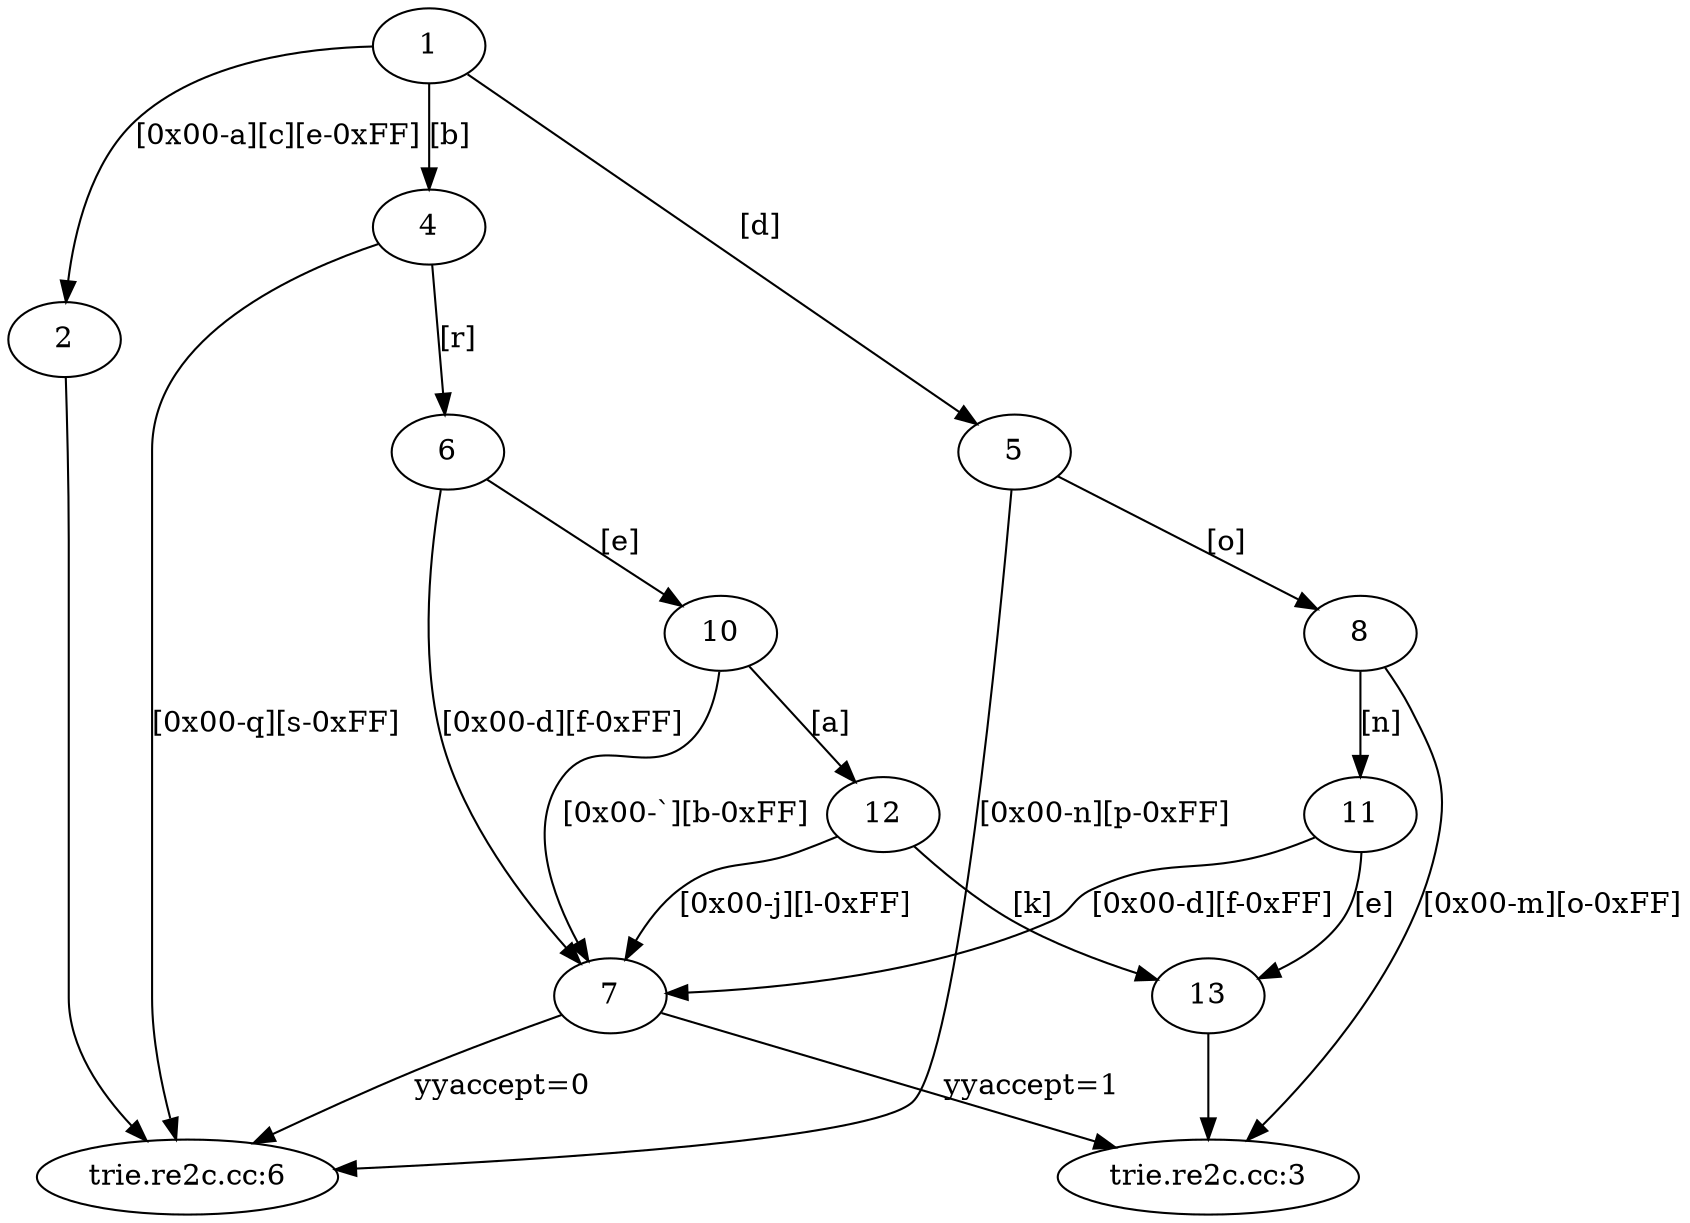 /* Generated by re2c 1.0.3 on Wed Dec 30 22:05:54 2020 */
digraph re2c {
1 -> 2 [label="[0x00-a][c][e-0xFF]"]
1 -> 4 [label="[b]"]
1 -> 5 [label="[d]"]
2 -> 3
3 [label="trie.re2c.cc:6"]
4 -> 3 [label="[0x00-q][s-0xFF]"]
4 -> 6 [label="[r]"]
5 -> 3 [label="[0x00-n][p-0xFF]"]
5 -> 8 [label="[o]"]
6 -> 7 [label="[0x00-d][f-0xFF]"]
6 -> 10 [label="[e]"]
7 -> 3 [label="yyaccept=0"]
7 -> 9 [label="yyaccept=1"]
8 -> 9 [label="[0x00-m][o-0xFF]"]
8 -> 11 [label="[n]"]
9 [label="trie.re2c.cc:3"]
10 -> 7 [label="[0x00-`][b-0xFF]"]
10 -> 12 [label="[a]"]
11 -> 7 [label="[0x00-d][f-0xFF]"]
11 -> 13 [label="[e]"]
12 -> 7 [label="[0x00-j][l-0xFF]"]
12 -> 13 [label="[k]"]
13 -> 9
}
